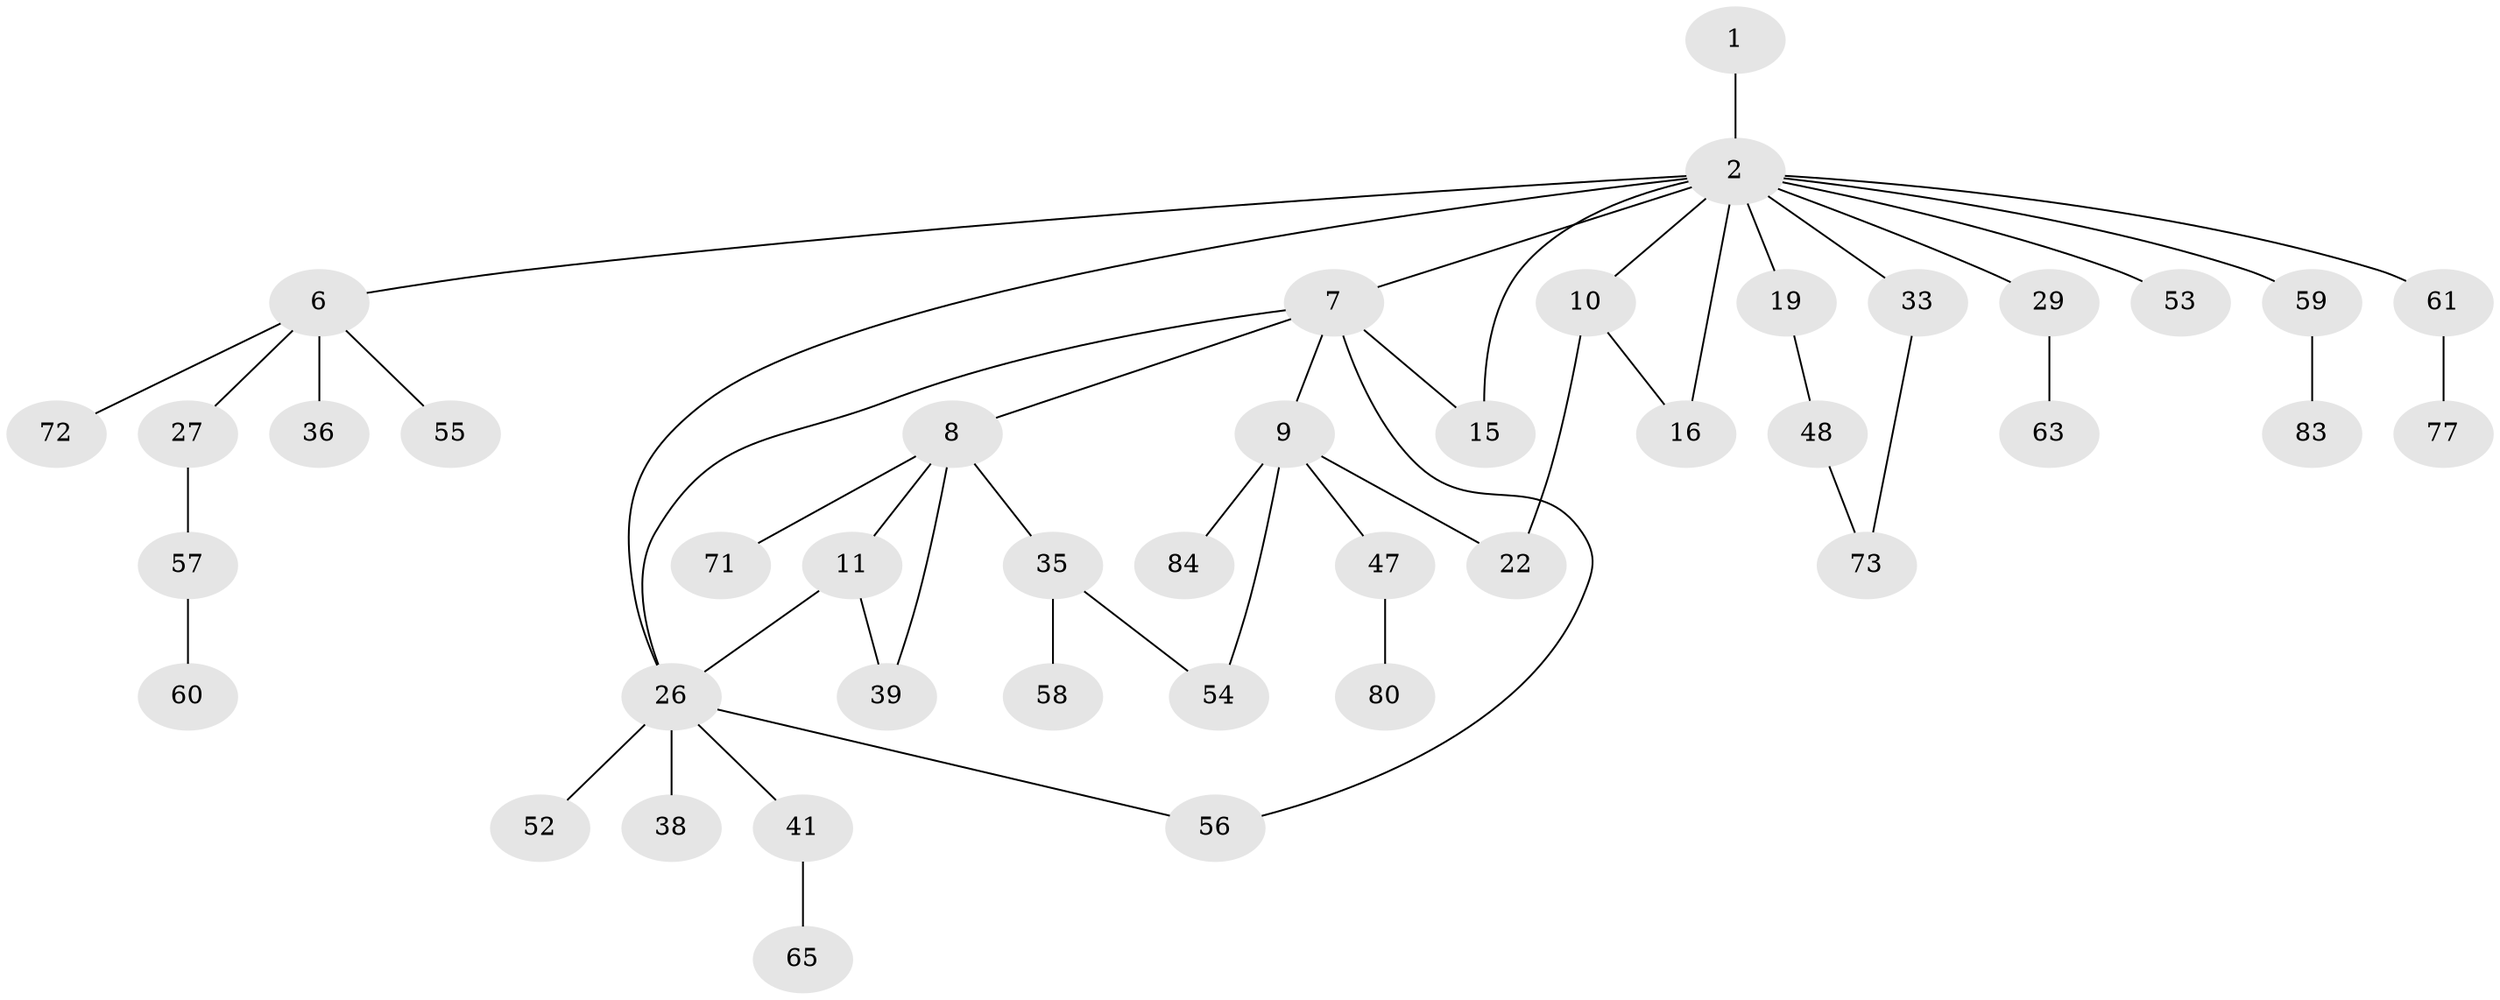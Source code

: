 // original degree distribution, {1: 0.4235294117647059, 7: 0.023529411764705882, 4: 0.08235294117647059, 2: 0.2823529411764706, 6: 0.047058823529411764, 3: 0.1411764705882353}
// Generated by graph-tools (version 1.1) at 2025/13/03/09/25 04:13:19]
// undirected, 42 vertices, 50 edges
graph export_dot {
graph [start="1"]
  node [color=gray90,style=filled];
  1;
  2 [super="+31+5+3+12"];
  6 [super="+17+25"];
  7 [super="+13+44"];
  8 [super="+18+42+21+37"];
  9 [super="+14+50+85"];
  10 [super="+34"];
  11;
  15 [super="+43+24+74"];
  16 [super="+79"];
  19 [super="+66+20+49"];
  22;
  26 [super="+68+28+30+40"];
  27 [super="+78"];
  29;
  33 [super="+51"];
  35;
  36;
  38 [super="+62+82"];
  39;
  41 [super="+46"];
  47 [super="+76"];
  48;
  52;
  53;
  54;
  55;
  56;
  57;
  58 [super="+70"];
  59 [super="+75"];
  60;
  61;
  63;
  65;
  71;
  72;
  73;
  77;
  80;
  83;
  84;
  1 -- 2;
  2 -- 7;
  2 -- 10;
  2 -- 53;
  2 -- 33;
  2 -- 19;
  2 -- 6;
  2 -- 59;
  2 -- 29;
  2 -- 15;
  2 -- 16;
  2 -- 61;
  2 -- 26;
  6 -- 55;
  6 -- 72;
  6 -- 36;
  6 -- 27;
  7 -- 8;
  7 -- 9;
  7 -- 15;
  7 -- 56;
  7 -- 26;
  8 -- 11;
  8 -- 35;
  8 -- 39;
  8 -- 71;
  9 -- 47;
  9 -- 84;
  9 -- 54;
  9 -- 22;
  10 -- 22;
  10 -- 16;
  11 -- 39;
  11 -- 26;
  19 -- 48;
  26 -- 38;
  26 -- 56;
  26 -- 41;
  26 -- 52;
  27 -- 57;
  29 -- 63;
  33 -- 73;
  35 -- 58;
  35 -- 54;
  41 -- 65;
  47 -- 80;
  48 -- 73;
  57 -- 60;
  59 -- 83;
  61 -- 77;
}
